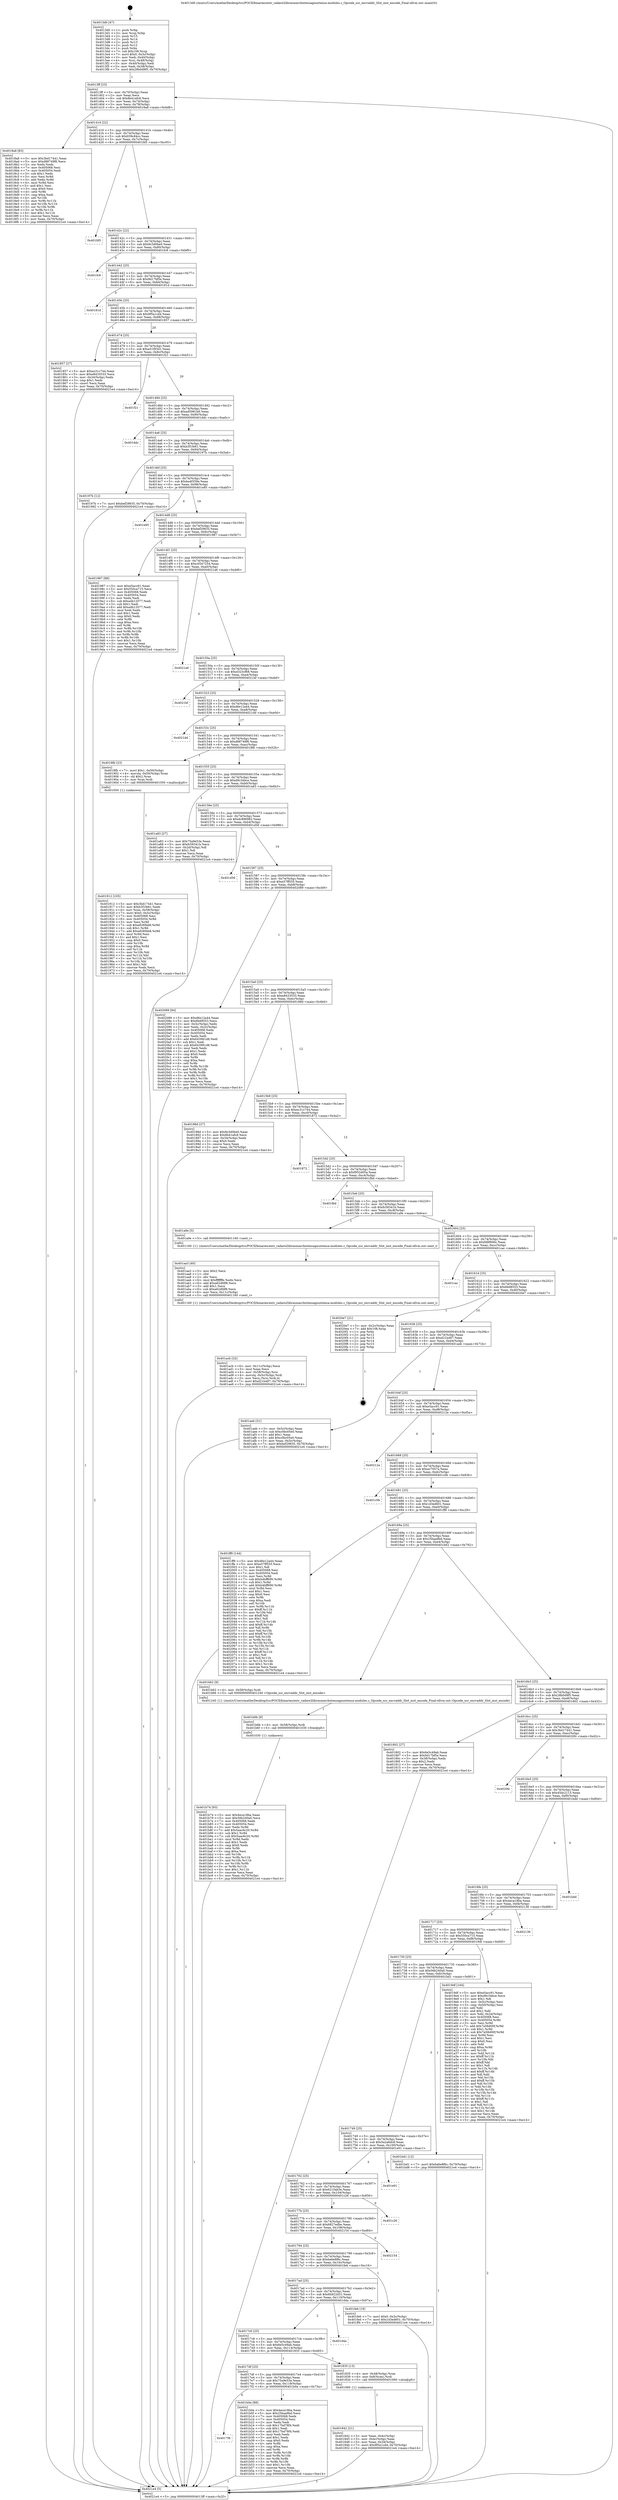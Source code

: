 digraph "0x4013d0" {
  label = "0x4013d0 (/mnt/c/Users/mathe/Desktop/tcc/POCII/binaries/extr_radare2librasmarchxtensagnuxtensa-modules.c_Opcode_xsr_excvaddr_Slot_inst_encode_Final-ollvm.out::main(0))"
  labelloc = "t"
  node[shape=record]

  Entry [label="",width=0.3,height=0.3,shape=circle,fillcolor=black,style=filled]
  "0x4013ff" [label="{
     0x4013ff [23]\l
     | [instrs]\l
     &nbsp;&nbsp;0x4013ff \<+3\>: mov -0x70(%rbp),%eax\l
     &nbsp;&nbsp;0x401402 \<+2\>: mov %eax,%ecx\l
     &nbsp;&nbsp;0x401404 \<+6\>: sub $0x8b41efc8,%ecx\l
     &nbsp;&nbsp;0x40140a \<+3\>: mov %eax,-0x74(%rbp)\l
     &nbsp;&nbsp;0x40140d \<+3\>: mov %ecx,-0x78(%rbp)\l
     &nbsp;&nbsp;0x401410 \<+6\>: je 00000000004018a8 \<main+0x4d8\>\l
  }"]
  "0x4018a8" [label="{
     0x4018a8 [83]\l
     | [instrs]\l
     &nbsp;&nbsp;0x4018a8 \<+5\>: mov $0x3bd17441,%eax\l
     &nbsp;&nbsp;0x4018ad \<+5\>: mov $0xd88749f6,%ecx\l
     &nbsp;&nbsp;0x4018b2 \<+2\>: xor %edx,%edx\l
     &nbsp;&nbsp;0x4018b4 \<+7\>: mov 0x405068,%esi\l
     &nbsp;&nbsp;0x4018bb \<+7\>: mov 0x405054,%edi\l
     &nbsp;&nbsp;0x4018c2 \<+3\>: sub $0x1,%edx\l
     &nbsp;&nbsp;0x4018c5 \<+3\>: mov %esi,%r8d\l
     &nbsp;&nbsp;0x4018c8 \<+3\>: add %edx,%r8d\l
     &nbsp;&nbsp;0x4018cb \<+4\>: imul %r8d,%esi\l
     &nbsp;&nbsp;0x4018cf \<+3\>: and $0x1,%esi\l
     &nbsp;&nbsp;0x4018d2 \<+3\>: cmp $0x0,%esi\l
     &nbsp;&nbsp;0x4018d5 \<+4\>: sete %r9b\l
     &nbsp;&nbsp;0x4018d9 \<+3\>: cmp $0xa,%edi\l
     &nbsp;&nbsp;0x4018dc \<+4\>: setl %r10b\l
     &nbsp;&nbsp;0x4018e0 \<+3\>: mov %r9b,%r11b\l
     &nbsp;&nbsp;0x4018e3 \<+3\>: and %r10b,%r11b\l
     &nbsp;&nbsp;0x4018e6 \<+3\>: xor %r10b,%r9b\l
     &nbsp;&nbsp;0x4018e9 \<+3\>: or %r9b,%r11b\l
     &nbsp;&nbsp;0x4018ec \<+4\>: test $0x1,%r11b\l
     &nbsp;&nbsp;0x4018f0 \<+3\>: cmovne %ecx,%eax\l
     &nbsp;&nbsp;0x4018f3 \<+3\>: mov %eax,-0x70(%rbp)\l
     &nbsp;&nbsp;0x4018f6 \<+5\>: jmp 00000000004021e4 \<main+0xe14\>\l
  }"]
  "0x401416" [label="{
     0x401416 [22]\l
     | [instrs]\l
     &nbsp;&nbsp;0x401416 \<+5\>: jmp 000000000040141b \<main+0x4b\>\l
     &nbsp;&nbsp;0x40141b \<+3\>: mov -0x74(%rbp),%eax\l
     &nbsp;&nbsp;0x40141e \<+5\>: sub $0x939c84cc,%eax\l
     &nbsp;&nbsp;0x401423 \<+3\>: mov %eax,-0x7c(%rbp)\l
     &nbsp;&nbsp;0x401426 \<+6\>: je 0000000000401fd5 \<main+0xc05\>\l
  }"]
  Exit [label="",width=0.3,height=0.3,shape=circle,fillcolor=black,style=filled,peripheries=2]
  "0x401fd5" [label="{
     0x401fd5\l
  }", style=dashed]
  "0x40142c" [label="{
     0x40142c [22]\l
     | [instrs]\l
     &nbsp;&nbsp;0x40142c \<+5\>: jmp 0000000000401431 \<main+0x61\>\l
     &nbsp;&nbsp;0x401431 \<+3\>: mov -0x74(%rbp),%eax\l
     &nbsp;&nbsp;0x401434 \<+5\>: sub $0x9c3d0be0,%eax\l
     &nbsp;&nbsp;0x401439 \<+3\>: mov %eax,-0x80(%rbp)\l
     &nbsp;&nbsp;0x40143c \<+6\>: je 0000000000401fc9 \<main+0xbf9\>\l
  }"]
  "0x401b74" [label="{
     0x401b74 [93]\l
     | [instrs]\l
     &nbsp;&nbsp;0x401b74 \<+5\>: mov $0x4eca18ba,%eax\l
     &nbsp;&nbsp;0x401b79 \<+5\>: mov $0x56b240a0,%ecx\l
     &nbsp;&nbsp;0x401b7e \<+7\>: mov 0x405068,%edx\l
     &nbsp;&nbsp;0x401b85 \<+7\>: mov 0x405054,%esi\l
     &nbsp;&nbsp;0x401b8c \<+3\>: mov %edx,%r8d\l
     &nbsp;&nbsp;0x401b8f \<+7\>: add $0x5aac6c20,%r8d\l
     &nbsp;&nbsp;0x401b96 \<+4\>: sub $0x1,%r8d\l
     &nbsp;&nbsp;0x401b9a \<+7\>: sub $0x5aac6c20,%r8d\l
     &nbsp;&nbsp;0x401ba1 \<+4\>: imul %r8d,%edx\l
     &nbsp;&nbsp;0x401ba5 \<+3\>: and $0x1,%edx\l
     &nbsp;&nbsp;0x401ba8 \<+3\>: cmp $0x0,%edx\l
     &nbsp;&nbsp;0x401bab \<+4\>: sete %r9b\l
     &nbsp;&nbsp;0x401baf \<+3\>: cmp $0xa,%esi\l
     &nbsp;&nbsp;0x401bb2 \<+4\>: setl %r10b\l
     &nbsp;&nbsp;0x401bb6 \<+3\>: mov %r9b,%r11b\l
     &nbsp;&nbsp;0x401bb9 \<+3\>: and %r10b,%r11b\l
     &nbsp;&nbsp;0x401bbc \<+3\>: xor %r10b,%r9b\l
     &nbsp;&nbsp;0x401bbf \<+3\>: or %r9b,%r11b\l
     &nbsp;&nbsp;0x401bc2 \<+4\>: test $0x1,%r11b\l
     &nbsp;&nbsp;0x401bc6 \<+3\>: cmovne %ecx,%eax\l
     &nbsp;&nbsp;0x401bc9 \<+3\>: mov %eax,-0x70(%rbp)\l
     &nbsp;&nbsp;0x401bcc \<+5\>: jmp 00000000004021e4 \<main+0xe14\>\l
  }"]
  "0x401fc9" [label="{
     0x401fc9\l
  }", style=dashed]
  "0x401442" [label="{
     0x401442 [25]\l
     | [instrs]\l
     &nbsp;&nbsp;0x401442 \<+5\>: jmp 0000000000401447 \<main+0x77\>\l
     &nbsp;&nbsp;0x401447 \<+3\>: mov -0x74(%rbp),%eax\l
     &nbsp;&nbsp;0x40144a \<+5\>: sub $0x9d17bf5e,%eax\l
     &nbsp;&nbsp;0x40144f \<+6\>: mov %eax,-0x84(%rbp)\l
     &nbsp;&nbsp;0x401455 \<+6\>: je 000000000040181d \<main+0x44d\>\l
  }"]
  "0x401b6b" [label="{
     0x401b6b [9]\l
     | [instrs]\l
     &nbsp;&nbsp;0x401b6b \<+4\>: mov -0x58(%rbp),%rdi\l
     &nbsp;&nbsp;0x401b6f \<+5\>: call 0000000000401030 \<free@plt\>\l
     | [calls]\l
     &nbsp;&nbsp;0x401030 \{1\} (unknown)\l
  }"]
  "0x40181d" [label="{
     0x40181d\l
  }", style=dashed]
  "0x40145b" [label="{
     0x40145b [25]\l
     | [instrs]\l
     &nbsp;&nbsp;0x40145b \<+5\>: jmp 0000000000401460 \<main+0x90\>\l
     &nbsp;&nbsp;0x401460 \<+3\>: mov -0x74(%rbp),%eax\l
     &nbsp;&nbsp;0x401463 \<+5\>: sub $0x9f5a1cd4,%eax\l
     &nbsp;&nbsp;0x401468 \<+6\>: mov %eax,-0x88(%rbp)\l
     &nbsp;&nbsp;0x40146e \<+6\>: je 0000000000401857 \<main+0x487\>\l
  }"]
  "0x4017f8" [label="{
     0x4017f8\l
  }", style=dashed]
  "0x401857" [label="{
     0x401857 [27]\l
     | [instrs]\l
     &nbsp;&nbsp;0x401857 \<+5\>: mov $0xec31c744,%eax\l
     &nbsp;&nbsp;0x40185c \<+5\>: mov $0xe8433533,%ecx\l
     &nbsp;&nbsp;0x401861 \<+3\>: mov -0x34(%rbp),%edx\l
     &nbsp;&nbsp;0x401864 \<+3\>: cmp $0x1,%edx\l
     &nbsp;&nbsp;0x401867 \<+3\>: cmovl %ecx,%eax\l
     &nbsp;&nbsp;0x40186a \<+3\>: mov %eax,-0x70(%rbp)\l
     &nbsp;&nbsp;0x40186d \<+5\>: jmp 00000000004021e4 \<main+0xe14\>\l
  }"]
  "0x401474" [label="{
     0x401474 [25]\l
     | [instrs]\l
     &nbsp;&nbsp;0x401474 \<+5\>: jmp 0000000000401479 \<main+0xa9\>\l
     &nbsp;&nbsp;0x401479 \<+3\>: mov -0x74(%rbp),%eax\l
     &nbsp;&nbsp;0x40147c \<+5\>: sub $0xa51f93d1,%eax\l
     &nbsp;&nbsp;0x401481 \<+6\>: mov %eax,-0x8c(%rbp)\l
     &nbsp;&nbsp;0x401487 \<+6\>: je 0000000000401f21 \<main+0xb51\>\l
  }"]
  "0x401b0a" [label="{
     0x401b0a [88]\l
     | [instrs]\l
     &nbsp;&nbsp;0x401b0a \<+5\>: mov $0x4eca18ba,%eax\l
     &nbsp;&nbsp;0x401b0f \<+5\>: mov $0x25baa9bd,%ecx\l
     &nbsp;&nbsp;0x401b14 \<+7\>: mov 0x405068,%edx\l
     &nbsp;&nbsp;0x401b1b \<+7\>: mov 0x405054,%esi\l
     &nbsp;&nbsp;0x401b22 \<+2\>: mov %edx,%edi\l
     &nbsp;&nbsp;0x401b24 \<+6\>: sub $0x17bd78f4,%edi\l
     &nbsp;&nbsp;0x401b2a \<+3\>: sub $0x1,%edi\l
     &nbsp;&nbsp;0x401b2d \<+6\>: add $0x17bd78f4,%edi\l
     &nbsp;&nbsp;0x401b33 \<+3\>: imul %edi,%edx\l
     &nbsp;&nbsp;0x401b36 \<+3\>: and $0x1,%edx\l
     &nbsp;&nbsp;0x401b39 \<+3\>: cmp $0x0,%edx\l
     &nbsp;&nbsp;0x401b3c \<+4\>: sete %r8b\l
     &nbsp;&nbsp;0x401b40 \<+3\>: cmp $0xa,%esi\l
     &nbsp;&nbsp;0x401b43 \<+4\>: setl %r9b\l
     &nbsp;&nbsp;0x401b47 \<+3\>: mov %r8b,%r10b\l
     &nbsp;&nbsp;0x401b4a \<+3\>: and %r9b,%r10b\l
     &nbsp;&nbsp;0x401b4d \<+3\>: xor %r9b,%r8b\l
     &nbsp;&nbsp;0x401b50 \<+3\>: or %r8b,%r10b\l
     &nbsp;&nbsp;0x401b53 \<+4\>: test $0x1,%r10b\l
     &nbsp;&nbsp;0x401b57 \<+3\>: cmovne %ecx,%eax\l
     &nbsp;&nbsp;0x401b5a \<+3\>: mov %eax,-0x70(%rbp)\l
     &nbsp;&nbsp;0x401b5d \<+5\>: jmp 00000000004021e4 \<main+0xe14\>\l
  }"]
  "0x401f21" [label="{
     0x401f21\l
  }", style=dashed]
  "0x40148d" [label="{
     0x40148d [25]\l
     | [instrs]\l
     &nbsp;&nbsp;0x40148d \<+5\>: jmp 0000000000401492 \<main+0xc2\>\l
     &nbsp;&nbsp;0x401492 \<+3\>: mov -0x74(%rbp),%eax\l
     &nbsp;&nbsp;0x401495 \<+5\>: sub $0xad5981b6,%eax\l
     &nbsp;&nbsp;0x40149a \<+6\>: mov %eax,-0x90(%rbp)\l
     &nbsp;&nbsp;0x4014a0 \<+6\>: je 0000000000401ddc \<main+0xa0c\>\l
  }"]
  "0x401acb" [label="{
     0x401acb [32]\l
     | [instrs]\l
     &nbsp;&nbsp;0x401acb \<+6\>: mov -0x11c(%rbp),%ecx\l
     &nbsp;&nbsp;0x401ad1 \<+3\>: imul %eax,%ecx\l
     &nbsp;&nbsp;0x401ad4 \<+4\>: mov -0x58(%rbp),%rsi\l
     &nbsp;&nbsp;0x401ad8 \<+4\>: movslq -0x5c(%rbp),%rdi\l
     &nbsp;&nbsp;0x401adc \<+3\>: mov %ecx,(%rsi,%rdi,4)\l
     &nbsp;&nbsp;0x401adf \<+7\>: movl $0xd21b487,-0x70(%rbp)\l
     &nbsp;&nbsp;0x401ae6 \<+5\>: jmp 00000000004021e4 \<main+0xe14\>\l
  }"]
  "0x401ddc" [label="{
     0x401ddc\l
  }", style=dashed]
  "0x4014a6" [label="{
     0x4014a6 [25]\l
     | [instrs]\l
     &nbsp;&nbsp;0x4014a6 \<+5\>: jmp 00000000004014ab \<main+0xdb\>\l
     &nbsp;&nbsp;0x4014ab \<+3\>: mov -0x74(%rbp),%eax\l
     &nbsp;&nbsp;0x4014ae \<+5\>: sub $0xb3f1fe61,%eax\l
     &nbsp;&nbsp;0x4014b3 \<+6\>: mov %eax,-0x94(%rbp)\l
     &nbsp;&nbsp;0x4014b9 \<+6\>: je 000000000040197b \<main+0x5ab\>\l
  }"]
  "0x401aa3" [label="{
     0x401aa3 [40]\l
     | [instrs]\l
     &nbsp;&nbsp;0x401aa3 \<+5\>: mov $0x2,%ecx\l
     &nbsp;&nbsp;0x401aa8 \<+1\>: cltd\l
     &nbsp;&nbsp;0x401aa9 \<+2\>: idiv %ecx\l
     &nbsp;&nbsp;0x401aab \<+6\>: imul $0xfffffffe,%edx,%ecx\l
     &nbsp;&nbsp;0x401ab1 \<+6\>: add $0xa62dfdf8,%ecx\l
     &nbsp;&nbsp;0x401ab7 \<+3\>: add $0x1,%ecx\l
     &nbsp;&nbsp;0x401aba \<+6\>: sub $0xa62dfdf8,%ecx\l
     &nbsp;&nbsp;0x401ac0 \<+6\>: mov %ecx,-0x11c(%rbp)\l
     &nbsp;&nbsp;0x401ac6 \<+5\>: call 0000000000401160 \<next_i\>\l
     | [calls]\l
     &nbsp;&nbsp;0x401160 \{1\} (/mnt/c/Users/mathe/Desktop/tcc/POCII/binaries/extr_radare2librasmarchxtensagnuxtensa-modules.c_Opcode_xsr_excvaddr_Slot_inst_encode_Final-ollvm.out::next_i)\l
  }"]
  "0x40197b" [label="{
     0x40197b [12]\l
     | [instrs]\l
     &nbsp;&nbsp;0x40197b \<+7\>: movl $0xbef29835,-0x70(%rbp)\l
     &nbsp;&nbsp;0x401982 \<+5\>: jmp 00000000004021e4 \<main+0xe14\>\l
  }"]
  "0x4014bf" [label="{
     0x4014bf [25]\l
     | [instrs]\l
     &nbsp;&nbsp;0x4014bf \<+5\>: jmp 00000000004014c4 \<main+0xf4\>\l
     &nbsp;&nbsp;0x4014c4 \<+3\>: mov -0x74(%rbp),%eax\l
     &nbsp;&nbsp;0x4014c7 \<+5\>: sub $0xba4f359e,%eax\l
     &nbsp;&nbsp;0x4014cc \<+6\>: mov %eax,-0x98(%rbp)\l
     &nbsp;&nbsp;0x4014d2 \<+6\>: je 0000000000401e85 \<main+0xab5\>\l
  }"]
  "0x401912" [label="{
     0x401912 [105]\l
     | [instrs]\l
     &nbsp;&nbsp;0x401912 \<+5\>: mov $0x3bd17441,%ecx\l
     &nbsp;&nbsp;0x401917 \<+5\>: mov $0xb3f1fe61,%edx\l
     &nbsp;&nbsp;0x40191c \<+4\>: mov %rax,-0x58(%rbp)\l
     &nbsp;&nbsp;0x401920 \<+7\>: movl $0x0,-0x5c(%rbp)\l
     &nbsp;&nbsp;0x401927 \<+7\>: mov 0x405068,%esi\l
     &nbsp;&nbsp;0x40192e \<+8\>: mov 0x405054,%r8d\l
     &nbsp;&nbsp;0x401936 \<+3\>: mov %esi,%r9d\l
     &nbsp;&nbsp;0x401939 \<+7\>: sub $0xefc90bb8,%r9d\l
     &nbsp;&nbsp;0x401940 \<+4\>: sub $0x1,%r9d\l
     &nbsp;&nbsp;0x401944 \<+7\>: add $0xefc90bb8,%r9d\l
     &nbsp;&nbsp;0x40194b \<+4\>: imul %r9d,%esi\l
     &nbsp;&nbsp;0x40194f \<+3\>: and $0x1,%esi\l
     &nbsp;&nbsp;0x401952 \<+3\>: cmp $0x0,%esi\l
     &nbsp;&nbsp;0x401955 \<+4\>: sete %r10b\l
     &nbsp;&nbsp;0x401959 \<+4\>: cmp $0xa,%r8d\l
     &nbsp;&nbsp;0x40195d \<+4\>: setl %r11b\l
     &nbsp;&nbsp;0x401961 \<+3\>: mov %r10b,%bl\l
     &nbsp;&nbsp;0x401964 \<+3\>: and %r11b,%bl\l
     &nbsp;&nbsp;0x401967 \<+3\>: xor %r11b,%r10b\l
     &nbsp;&nbsp;0x40196a \<+3\>: or %r10b,%bl\l
     &nbsp;&nbsp;0x40196d \<+3\>: test $0x1,%bl\l
     &nbsp;&nbsp;0x401970 \<+3\>: cmovne %edx,%ecx\l
     &nbsp;&nbsp;0x401973 \<+3\>: mov %ecx,-0x70(%rbp)\l
     &nbsp;&nbsp;0x401976 \<+5\>: jmp 00000000004021e4 \<main+0xe14\>\l
  }"]
  "0x401e85" [label="{
     0x401e85\l
  }", style=dashed]
  "0x4014d8" [label="{
     0x4014d8 [25]\l
     | [instrs]\l
     &nbsp;&nbsp;0x4014d8 \<+5\>: jmp 00000000004014dd \<main+0x10d\>\l
     &nbsp;&nbsp;0x4014dd \<+3\>: mov -0x74(%rbp),%eax\l
     &nbsp;&nbsp;0x4014e0 \<+5\>: sub $0xbef29835,%eax\l
     &nbsp;&nbsp;0x4014e5 \<+6\>: mov %eax,-0x9c(%rbp)\l
     &nbsp;&nbsp;0x4014eb \<+6\>: je 0000000000401987 \<main+0x5b7\>\l
  }"]
  "0x401842" [label="{
     0x401842 [21]\l
     | [instrs]\l
     &nbsp;&nbsp;0x401842 \<+3\>: mov %eax,-0x4c(%rbp)\l
     &nbsp;&nbsp;0x401845 \<+3\>: mov -0x4c(%rbp),%eax\l
     &nbsp;&nbsp;0x401848 \<+3\>: mov %eax,-0x34(%rbp)\l
     &nbsp;&nbsp;0x40184b \<+7\>: movl $0x9f5a1cd4,-0x70(%rbp)\l
     &nbsp;&nbsp;0x401852 \<+5\>: jmp 00000000004021e4 \<main+0xe14\>\l
  }"]
  "0x401987" [label="{
     0x401987 [88]\l
     | [instrs]\l
     &nbsp;&nbsp;0x401987 \<+5\>: mov $0xe5acc91,%eax\l
     &nbsp;&nbsp;0x40198c \<+5\>: mov $0x550ca715,%ecx\l
     &nbsp;&nbsp;0x401991 \<+7\>: mov 0x405068,%edx\l
     &nbsp;&nbsp;0x401998 \<+7\>: mov 0x405054,%esi\l
     &nbsp;&nbsp;0x40199f \<+2\>: mov %edx,%edi\l
     &nbsp;&nbsp;0x4019a1 \<+6\>: sub $0xa4b12077,%edi\l
     &nbsp;&nbsp;0x4019a7 \<+3\>: sub $0x1,%edi\l
     &nbsp;&nbsp;0x4019aa \<+6\>: add $0xa4b12077,%edi\l
     &nbsp;&nbsp;0x4019b0 \<+3\>: imul %edi,%edx\l
     &nbsp;&nbsp;0x4019b3 \<+3\>: and $0x1,%edx\l
     &nbsp;&nbsp;0x4019b6 \<+3\>: cmp $0x0,%edx\l
     &nbsp;&nbsp;0x4019b9 \<+4\>: sete %r8b\l
     &nbsp;&nbsp;0x4019bd \<+3\>: cmp $0xa,%esi\l
     &nbsp;&nbsp;0x4019c0 \<+4\>: setl %r9b\l
     &nbsp;&nbsp;0x4019c4 \<+3\>: mov %r8b,%r10b\l
     &nbsp;&nbsp;0x4019c7 \<+3\>: and %r9b,%r10b\l
     &nbsp;&nbsp;0x4019ca \<+3\>: xor %r9b,%r8b\l
     &nbsp;&nbsp;0x4019cd \<+3\>: or %r8b,%r10b\l
     &nbsp;&nbsp;0x4019d0 \<+4\>: test $0x1,%r10b\l
     &nbsp;&nbsp;0x4019d4 \<+3\>: cmovne %ecx,%eax\l
     &nbsp;&nbsp;0x4019d7 \<+3\>: mov %eax,-0x70(%rbp)\l
     &nbsp;&nbsp;0x4019da \<+5\>: jmp 00000000004021e4 \<main+0xe14\>\l
  }"]
  "0x4014f1" [label="{
     0x4014f1 [25]\l
     | [instrs]\l
     &nbsp;&nbsp;0x4014f1 \<+5\>: jmp 00000000004014f6 \<main+0x126\>\l
     &nbsp;&nbsp;0x4014f6 \<+3\>: mov -0x74(%rbp),%eax\l
     &nbsp;&nbsp;0x4014f9 \<+5\>: sub $0xc0547254,%eax\l
     &nbsp;&nbsp;0x4014fe \<+6\>: mov %eax,-0xa0(%rbp)\l
     &nbsp;&nbsp;0x401504 \<+6\>: je 00000000004021a6 \<main+0xdd6\>\l
  }"]
  "0x4017df" [label="{
     0x4017df [25]\l
     | [instrs]\l
     &nbsp;&nbsp;0x4017df \<+5\>: jmp 00000000004017e4 \<main+0x414\>\l
     &nbsp;&nbsp;0x4017e4 \<+3\>: mov -0x74(%rbp),%eax\l
     &nbsp;&nbsp;0x4017e7 \<+5\>: sub $0x75a9e53e,%eax\l
     &nbsp;&nbsp;0x4017ec \<+6\>: mov %eax,-0x118(%rbp)\l
     &nbsp;&nbsp;0x4017f2 \<+6\>: je 0000000000401b0a \<main+0x73a\>\l
  }"]
  "0x4021a6" [label="{
     0x4021a6\l
  }", style=dashed]
  "0x40150a" [label="{
     0x40150a [25]\l
     | [instrs]\l
     &nbsp;&nbsp;0x40150a \<+5\>: jmp 000000000040150f \<main+0x13f\>\l
     &nbsp;&nbsp;0x40150f \<+3\>: mov -0x74(%rbp),%eax\l
     &nbsp;&nbsp;0x401512 \<+5\>: sub $0xd323cf68,%eax\l
     &nbsp;&nbsp;0x401517 \<+6\>: mov %eax,-0xa4(%rbp)\l
     &nbsp;&nbsp;0x40151d \<+6\>: je 00000000004021bf \<main+0xdef\>\l
  }"]
  "0x401835" [label="{
     0x401835 [13]\l
     | [instrs]\l
     &nbsp;&nbsp;0x401835 \<+4\>: mov -0x48(%rbp),%rax\l
     &nbsp;&nbsp;0x401839 \<+4\>: mov 0x8(%rax),%rdi\l
     &nbsp;&nbsp;0x40183d \<+5\>: call 0000000000401060 \<atoi@plt\>\l
     | [calls]\l
     &nbsp;&nbsp;0x401060 \{1\} (unknown)\l
  }"]
  "0x4021bf" [label="{
     0x4021bf\l
  }", style=dashed]
  "0x401523" [label="{
     0x401523 [25]\l
     | [instrs]\l
     &nbsp;&nbsp;0x401523 \<+5\>: jmp 0000000000401528 \<main+0x158\>\l
     &nbsp;&nbsp;0x401528 \<+3\>: mov -0x74(%rbp),%eax\l
     &nbsp;&nbsp;0x40152b \<+5\>: sub $0xd6e12a44,%eax\l
     &nbsp;&nbsp;0x401530 \<+6\>: mov %eax,-0xa8(%rbp)\l
     &nbsp;&nbsp;0x401536 \<+6\>: je 00000000004021dd \<main+0xe0d\>\l
  }"]
  "0x4017c6" [label="{
     0x4017c6 [25]\l
     | [instrs]\l
     &nbsp;&nbsp;0x4017c6 \<+5\>: jmp 00000000004017cb \<main+0x3fb\>\l
     &nbsp;&nbsp;0x4017cb \<+3\>: mov -0x74(%rbp),%eax\l
     &nbsp;&nbsp;0x4017ce \<+5\>: sub $0x6e5c49ab,%eax\l
     &nbsp;&nbsp;0x4017d3 \<+6\>: mov %eax,-0x114(%rbp)\l
     &nbsp;&nbsp;0x4017d9 \<+6\>: je 0000000000401835 \<main+0x465\>\l
  }"]
  "0x4021dd" [label="{
     0x4021dd\l
  }", style=dashed]
  "0x40153c" [label="{
     0x40153c [25]\l
     | [instrs]\l
     &nbsp;&nbsp;0x40153c \<+5\>: jmp 0000000000401541 \<main+0x171\>\l
     &nbsp;&nbsp;0x401541 \<+3\>: mov -0x74(%rbp),%eax\l
     &nbsp;&nbsp;0x401544 \<+5\>: sub $0xd88749f6,%eax\l
     &nbsp;&nbsp;0x401549 \<+6\>: mov %eax,-0xac(%rbp)\l
     &nbsp;&nbsp;0x40154f \<+6\>: je 00000000004018fb \<main+0x52b\>\l
  }"]
  "0x401d4a" [label="{
     0x401d4a\l
  }", style=dashed]
  "0x4018fb" [label="{
     0x4018fb [23]\l
     | [instrs]\l
     &nbsp;&nbsp;0x4018fb \<+7\>: movl $0x1,-0x50(%rbp)\l
     &nbsp;&nbsp;0x401902 \<+4\>: movslq -0x50(%rbp),%rax\l
     &nbsp;&nbsp;0x401906 \<+4\>: shl $0x2,%rax\l
     &nbsp;&nbsp;0x40190a \<+3\>: mov %rax,%rdi\l
     &nbsp;&nbsp;0x40190d \<+5\>: call 0000000000401050 \<malloc@plt\>\l
     | [calls]\l
     &nbsp;&nbsp;0x401050 \{1\} (unknown)\l
  }"]
  "0x401555" [label="{
     0x401555 [25]\l
     | [instrs]\l
     &nbsp;&nbsp;0x401555 \<+5\>: jmp 000000000040155a \<main+0x18a\>\l
     &nbsp;&nbsp;0x40155a \<+3\>: mov -0x74(%rbp),%eax\l
     &nbsp;&nbsp;0x40155d \<+5\>: sub $0xd9c34bce,%eax\l
     &nbsp;&nbsp;0x401562 \<+6\>: mov %eax,-0xb0(%rbp)\l
     &nbsp;&nbsp;0x401568 \<+6\>: je 0000000000401a83 \<main+0x6b3\>\l
  }"]
  "0x4017ad" [label="{
     0x4017ad [25]\l
     | [instrs]\l
     &nbsp;&nbsp;0x4017ad \<+5\>: jmp 00000000004017b2 \<main+0x3e2\>\l
     &nbsp;&nbsp;0x4017b2 \<+3\>: mov -0x74(%rbp),%eax\l
     &nbsp;&nbsp;0x4017b5 \<+5\>: sub $0x6b922d31,%eax\l
     &nbsp;&nbsp;0x4017ba \<+6\>: mov %eax,-0x110(%rbp)\l
     &nbsp;&nbsp;0x4017c0 \<+6\>: je 0000000000401d4a \<main+0x97a\>\l
  }"]
  "0x401a83" [label="{
     0x401a83 [27]\l
     | [instrs]\l
     &nbsp;&nbsp;0x401a83 \<+5\>: mov $0x75a9e53e,%eax\l
     &nbsp;&nbsp;0x401a88 \<+5\>: mov $0xfc58341b,%ecx\l
     &nbsp;&nbsp;0x401a8d \<+3\>: mov -0x2d(%rbp),%dl\l
     &nbsp;&nbsp;0x401a90 \<+3\>: test $0x1,%dl\l
     &nbsp;&nbsp;0x401a93 \<+3\>: cmovne %ecx,%eax\l
     &nbsp;&nbsp;0x401a96 \<+3\>: mov %eax,-0x70(%rbp)\l
     &nbsp;&nbsp;0x401a99 \<+5\>: jmp 00000000004021e4 \<main+0xe14\>\l
  }"]
  "0x40156e" [label="{
     0x40156e [25]\l
     | [instrs]\l
     &nbsp;&nbsp;0x40156e \<+5\>: jmp 0000000000401573 \<main+0x1a3\>\l
     &nbsp;&nbsp;0x401573 \<+3\>: mov -0x74(%rbp),%eax\l
     &nbsp;&nbsp;0x401576 \<+5\>: sub $0xdc896982,%eax\l
     &nbsp;&nbsp;0x40157b \<+6\>: mov %eax,-0xb4(%rbp)\l
     &nbsp;&nbsp;0x401581 \<+6\>: je 0000000000401d56 \<main+0x986\>\l
  }"]
  "0x401fe6" [label="{
     0x401fe6 [19]\l
     | [instrs]\l
     &nbsp;&nbsp;0x401fe6 \<+7\>: movl $0x0,-0x3c(%rbp)\l
     &nbsp;&nbsp;0x401fed \<+7\>: movl $0x1d3ed601,-0x70(%rbp)\l
     &nbsp;&nbsp;0x401ff4 \<+5\>: jmp 00000000004021e4 \<main+0xe14\>\l
  }"]
  "0x401d56" [label="{
     0x401d56\l
  }", style=dashed]
  "0x401587" [label="{
     0x401587 [25]\l
     | [instrs]\l
     &nbsp;&nbsp;0x401587 \<+5\>: jmp 000000000040158c \<main+0x1bc\>\l
     &nbsp;&nbsp;0x40158c \<+3\>: mov -0x74(%rbp),%eax\l
     &nbsp;&nbsp;0x40158f \<+5\>: sub $0xe57ff555,%eax\l
     &nbsp;&nbsp;0x401594 \<+6\>: mov %eax,-0xb8(%rbp)\l
     &nbsp;&nbsp;0x40159a \<+6\>: je 0000000000402089 \<main+0xcb9\>\l
  }"]
  "0x401794" [label="{
     0x401794 [25]\l
     | [instrs]\l
     &nbsp;&nbsp;0x401794 \<+5\>: jmp 0000000000401799 \<main+0x3c9\>\l
     &nbsp;&nbsp;0x401799 \<+3\>: mov -0x74(%rbp),%eax\l
     &nbsp;&nbsp;0x40179c \<+5\>: sub $0x6a6e8f6c,%eax\l
     &nbsp;&nbsp;0x4017a1 \<+6\>: mov %eax,-0x10c(%rbp)\l
     &nbsp;&nbsp;0x4017a7 \<+6\>: je 0000000000401fe6 \<main+0xc16\>\l
  }"]
  "0x402089" [label="{
     0x402089 [94]\l
     | [instrs]\l
     &nbsp;&nbsp;0x402089 \<+5\>: mov $0xd6e12a44,%eax\l
     &nbsp;&nbsp;0x40208e \<+5\>: mov $0x6bd8553,%ecx\l
     &nbsp;&nbsp;0x402093 \<+3\>: mov -0x3c(%rbp),%edx\l
     &nbsp;&nbsp;0x402096 \<+3\>: mov %edx,-0x2c(%rbp)\l
     &nbsp;&nbsp;0x402099 \<+7\>: mov 0x405068,%edx\l
     &nbsp;&nbsp;0x4020a0 \<+7\>: mov 0x405054,%esi\l
     &nbsp;&nbsp;0x4020a7 \<+2\>: mov %edx,%edi\l
     &nbsp;&nbsp;0x4020a9 \<+6\>: add $0x643981d8,%edi\l
     &nbsp;&nbsp;0x4020af \<+3\>: sub $0x1,%edi\l
     &nbsp;&nbsp;0x4020b2 \<+6\>: sub $0x643981d8,%edi\l
     &nbsp;&nbsp;0x4020b8 \<+3\>: imul %edi,%edx\l
     &nbsp;&nbsp;0x4020bb \<+3\>: and $0x1,%edx\l
     &nbsp;&nbsp;0x4020be \<+3\>: cmp $0x0,%edx\l
     &nbsp;&nbsp;0x4020c1 \<+4\>: sete %r8b\l
     &nbsp;&nbsp;0x4020c5 \<+3\>: cmp $0xa,%esi\l
     &nbsp;&nbsp;0x4020c8 \<+4\>: setl %r9b\l
     &nbsp;&nbsp;0x4020cc \<+3\>: mov %r8b,%r10b\l
     &nbsp;&nbsp;0x4020cf \<+3\>: and %r9b,%r10b\l
     &nbsp;&nbsp;0x4020d2 \<+3\>: xor %r9b,%r8b\l
     &nbsp;&nbsp;0x4020d5 \<+3\>: or %r8b,%r10b\l
     &nbsp;&nbsp;0x4020d8 \<+4\>: test $0x1,%r10b\l
     &nbsp;&nbsp;0x4020dc \<+3\>: cmovne %ecx,%eax\l
     &nbsp;&nbsp;0x4020df \<+3\>: mov %eax,-0x70(%rbp)\l
     &nbsp;&nbsp;0x4020e2 \<+5\>: jmp 00000000004021e4 \<main+0xe14\>\l
  }"]
  "0x4015a0" [label="{
     0x4015a0 [25]\l
     | [instrs]\l
     &nbsp;&nbsp;0x4015a0 \<+5\>: jmp 00000000004015a5 \<main+0x1d5\>\l
     &nbsp;&nbsp;0x4015a5 \<+3\>: mov -0x74(%rbp),%eax\l
     &nbsp;&nbsp;0x4015a8 \<+5\>: sub $0xe8433533,%eax\l
     &nbsp;&nbsp;0x4015ad \<+6\>: mov %eax,-0xbc(%rbp)\l
     &nbsp;&nbsp;0x4015b3 \<+6\>: je 000000000040188d \<main+0x4bd\>\l
  }"]
  "0x402154" [label="{
     0x402154\l
  }", style=dashed]
  "0x40188d" [label="{
     0x40188d [27]\l
     | [instrs]\l
     &nbsp;&nbsp;0x40188d \<+5\>: mov $0x9c3d0be0,%eax\l
     &nbsp;&nbsp;0x401892 \<+5\>: mov $0x8b41efc8,%ecx\l
     &nbsp;&nbsp;0x401897 \<+3\>: mov -0x34(%rbp),%edx\l
     &nbsp;&nbsp;0x40189a \<+3\>: cmp $0x0,%edx\l
     &nbsp;&nbsp;0x40189d \<+3\>: cmove %ecx,%eax\l
     &nbsp;&nbsp;0x4018a0 \<+3\>: mov %eax,-0x70(%rbp)\l
     &nbsp;&nbsp;0x4018a3 \<+5\>: jmp 00000000004021e4 \<main+0xe14\>\l
  }"]
  "0x4015b9" [label="{
     0x4015b9 [25]\l
     | [instrs]\l
     &nbsp;&nbsp;0x4015b9 \<+5\>: jmp 00000000004015be \<main+0x1ee\>\l
     &nbsp;&nbsp;0x4015be \<+3\>: mov -0x74(%rbp),%eax\l
     &nbsp;&nbsp;0x4015c1 \<+5\>: sub $0xec31c744,%eax\l
     &nbsp;&nbsp;0x4015c6 \<+6\>: mov %eax,-0xc0(%rbp)\l
     &nbsp;&nbsp;0x4015cc \<+6\>: je 0000000000401872 \<main+0x4a2\>\l
  }"]
  "0x40177b" [label="{
     0x40177b [25]\l
     | [instrs]\l
     &nbsp;&nbsp;0x40177b \<+5\>: jmp 0000000000401780 \<main+0x3b0\>\l
     &nbsp;&nbsp;0x401780 \<+3\>: mov -0x74(%rbp),%eax\l
     &nbsp;&nbsp;0x401783 \<+5\>: sub $0x6827edbe,%eax\l
     &nbsp;&nbsp;0x401788 \<+6\>: mov %eax,-0x108(%rbp)\l
     &nbsp;&nbsp;0x40178e \<+6\>: je 0000000000402154 \<main+0xd84\>\l
  }"]
  "0x401872" [label="{
     0x401872\l
  }", style=dashed]
  "0x4015d2" [label="{
     0x4015d2 [25]\l
     | [instrs]\l
     &nbsp;&nbsp;0x4015d2 \<+5\>: jmp 00000000004015d7 \<main+0x207\>\l
     &nbsp;&nbsp;0x4015d7 \<+3\>: mov -0x74(%rbp),%eax\l
     &nbsp;&nbsp;0x4015da \<+5\>: sub $0xf952d05a,%eax\l
     &nbsp;&nbsp;0x4015df \<+6\>: mov %eax,-0xc4(%rbp)\l
     &nbsp;&nbsp;0x4015e5 \<+6\>: je 0000000000401fbd \<main+0xbed\>\l
  }"]
  "0x401c26" [label="{
     0x401c26\l
  }", style=dashed]
  "0x401fbd" [label="{
     0x401fbd\l
  }", style=dashed]
  "0x4015eb" [label="{
     0x4015eb [25]\l
     | [instrs]\l
     &nbsp;&nbsp;0x4015eb \<+5\>: jmp 00000000004015f0 \<main+0x220\>\l
     &nbsp;&nbsp;0x4015f0 \<+3\>: mov -0x74(%rbp),%eax\l
     &nbsp;&nbsp;0x4015f3 \<+5\>: sub $0xfc58341b,%eax\l
     &nbsp;&nbsp;0x4015f8 \<+6\>: mov %eax,-0xc8(%rbp)\l
     &nbsp;&nbsp;0x4015fe \<+6\>: je 0000000000401a9e \<main+0x6ce\>\l
  }"]
  "0x401762" [label="{
     0x401762 [25]\l
     | [instrs]\l
     &nbsp;&nbsp;0x401762 \<+5\>: jmp 0000000000401767 \<main+0x397\>\l
     &nbsp;&nbsp;0x401767 \<+3\>: mov -0x74(%rbp),%eax\l
     &nbsp;&nbsp;0x40176a \<+5\>: sub $0x6215ab3e,%eax\l
     &nbsp;&nbsp;0x40176f \<+6\>: mov %eax,-0x104(%rbp)\l
     &nbsp;&nbsp;0x401775 \<+6\>: je 0000000000401c26 \<main+0x856\>\l
  }"]
  "0x401a9e" [label="{
     0x401a9e [5]\l
     | [instrs]\l
     &nbsp;&nbsp;0x401a9e \<+5\>: call 0000000000401160 \<next_i\>\l
     | [calls]\l
     &nbsp;&nbsp;0x401160 \{1\} (/mnt/c/Users/mathe/Desktop/tcc/POCII/binaries/extr_radare2librasmarchxtensagnuxtensa-modules.c_Opcode_xsr_excvaddr_Slot_inst_encode_Final-ollvm.out::next_i)\l
  }"]
  "0x401604" [label="{
     0x401604 [25]\l
     | [instrs]\l
     &nbsp;&nbsp;0x401604 \<+5\>: jmp 0000000000401609 \<main+0x239\>\l
     &nbsp;&nbsp;0x401609 \<+3\>: mov -0x74(%rbp),%eax\l
     &nbsp;&nbsp;0x40160c \<+5\>: sub $0xfd8f906c,%eax\l
     &nbsp;&nbsp;0x401611 \<+6\>: mov %eax,-0xcc(%rbp)\l
     &nbsp;&nbsp;0x401617 \<+6\>: je 0000000000401cac \<main+0x8dc\>\l
  }"]
  "0x401e91" [label="{
     0x401e91\l
  }", style=dashed]
  "0x401cac" [label="{
     0x401cac\l
  }", style=dashed]
  "0x40161d" [label="{
     0x40161d [25]\l
     | [instrs]\l
     &nbsp;&nbsp;0x40161d \<+5\>: jmp 0000000000401622 \<main+0x252\>\l
     &nbsp;&nbsp;0x401622 \<+3\>: mov -0x74(%rbp),%eax\l
     &nbsp;&nbsp;0x401625 \<+5\>: sub $0x6bd8553,%eax\l
     &nbsp;&nbsp;0x40162a \<+6\>: mov %eax,-0xd0(%rbp)\l
     &nbsp;&nbsp;0x401630 \<+6\>: je 00000000004020e7 \<main+0xd17\>\l
  }"]
  "0x401749" [label="{
     0x401749 [25]\l
     | [instrs]\l
     &nbsp;&nbsp;0x401749 \<+5\>: jmp 000000000040174e \<main+0x37e\>\l
     &nbsp;&nbsp;0x40174e \<+3\>: mov -0x74(%rbp),%eax\l
     &nbsp;&nbsp;0x401751 \<+5\>: sub $0x5a2a6dc8,%eax\l
     &nbsp;&nbsp;0x401756 \<+6\>: mov %eax,-0x100(%rbp)\l
     &nbsp;&nbsp;0x40175c \<+6\>: je 0000000000401e91 \<main+0xac1\>\l
  }"]
  "0x4020e7" [label="{
     0x4020e7 [21]\l
     | [instrs]\l
     &nbsp;&nbsp;0x4020e7 \<+3\>: mov -0x2c(%rbp),%eax\l
     &nbsp;&nbsp;0x4020ea \<+7\>: add $0x108,%rsp\l
     &nbsp;&nbsp;0x4020f1 \<+1\>: pop %rbx\l
     &nbsp;&nbsp;0x4020f2 \<+2\>: pop %r12\l
     &nbsp;&nbsp;0x4020f4 \<+2\>: pop %r13\l
     &nbsp;&nbsp;0x4020f6 \<+2\>: pop %r14\l
     &nbsp;&nbsp;0x4020f8 \<+2\>: pop %r15\l
     &nbsp;&nbsp;0x4020fa \<+1\>: pop %rbp\l
     &nbsp;&nbsp;0x4020fb \<+1\>: ret\l
  }"]
  "0x401636" [label="{
     0x401636 [25]\l
     | [instrs]\l
     &nbsp;&nbsp;0x401636 \<+5\>: jmp 000000000040163b \<main+0x26b\>\l
     &nbsp;&nbsp;0x40163b \<+3\>: mov -0x74(%rbp),%eax\l
     &nbsp;&nbsp;0x40163e \<+5\>: sub $0xd21b487,%eax\l
     &nbsp;&nbsp;0x401643 \<+6\>: mov %eax,-0xd4(%rbp)\l
     &nbsp;&nbsp;0x401649 \<+6\>: je 0000000000401aeb \<main+0x71b\>\l
  }"]
  "0x401bd1" [label="{
     0x401bd1 [12]\l
     | [instrs]\l
     &nbsp;&nbsp;0x401bd1 \<+7\>: movl $0x6a6e8f6c,-0x70(%rbp)\l
     &nbsp;&nbsp;0x401bd8 \<+5\>: jmp 00000000004021e4 \<main+0xe14\>\l
  }"]
  "0x401aeb" [label="{
     0x401aeb [31]\l
     | [instrs]\l
     &nbsp;&nbsp;0x401aeb \<+3\>: mov -0x5c(%rbp),%eax\l
     &nbsp;&nbsp;0x401aee \<+5\>: sub $0xc0bc05e0,%eax\l
     &nbsp;&nbsp;0x401af3 \<+3\>: add $0x1,%eax\l
     &nbsp;&nbsp;0x401af6 \<+5\>: add $0xc0bc05e0,%eax\l
     &nbsp;&nbsp;0x401afb \<+3\>: mov %eax,-0x5c(%rbp)\l
     &nbsp;&nbsp;0x401afe \<+7\>: movl $0xbef29835,-0x70(%rbp)\l
     &nbsp;&nbsp;0x401b05 \<+5\>: jmp 00000000004021e4 \<main+0xe14\>\l
  }"]
  "0x40164f" [label="{
     0x40164f [25]\l
     | [instrs]\l
     &nbsp;&nbsp;0x40164f \<+5\>: jmp 0000000000401654 \<main+0x284\>\l
     &nbsp;&nbsp;0x401654 \<+3\>: mov -0x74(%rbp),%eax\l
     &nbsp;&nbsp;0x401657 \<+5\>: sub $0xe5acc91,%eax\l
     &nbsp;&nbsp;0x40165c \<+6\>: mov %eax,-0xd8(%rbp)\l
     &nbsp;&nbsp;0x401662 \<+6\>: je 000000000040212a \<main+0xd5a\>\l
  }"]
  "0x401730" [label="{
     0x401730 [25]\l
     | [instrs]\l
     &nbsp;&nbsp;0x401730 \<+5\>: jmp 0000000000401735 \<main+0x365\>\l
     &nbsp;&nbsp;0x401735 \<+3\>: mov -0x74(%rbp),%eax\l
     &nbsp;&nbsp;0x401738 \<+5\>: sub $0x56b240a0,%eax\l
     &nbsp;&nbsp;0x40173d \<+6\>: mov %eax,-0xfc(%rbp)\l
     &nbsp;&nbsp;0x401743 \<+6\>: je 0000000000401bd1 \<main+0x801\>\l
  }"]
  "0x40212a" [label="{
     0x40212a\l
  }", style=dashed]
  "0x401668" [label="{
     0x401668 [25]\l
     | [instrs]\l
     &nbsp;&nbsp;0x401668 \<+5\>: jmp 000000000040166d \<main+0x29d\>\l
     &nbsp;&nbsp;0x40166d \<+3\>: mov -0x74(%rbp),%eax\l
     &nbsp;&nbsp;0x401670 \<+5\>: sub $0xec7057a,%eax\l
     &nbsp;&nbsp;0x401675 \<+6\>: mov %eax,-0xdc(%rbp)\l
     &nbsp;&nbsp;0x40167b \<+6\>: je 0000000000401c0b \<main+0x83b\>\l
  }"]
  "0x4019df" [label="{
     0x4019df [164]\l
     | [instrs]\l
     &nbsp;&nbsp;0x4019df \<+5\>: mov $0xe5acc91,%eax\l
     &nbsp;&nbsp;0x4019e4 \<+5\>: mov $0xd9c34bce,%ecx\l
     &nbsp;&nbsp;0x4019e9 \<+2\>: mov $0x1,%dl\l
     &nbsp;&nbsp;0x4019eb \<+3\>: mov -0x5c(%rbp),%esi\l
     &nbsp;&nbsp;0x4019ee \<+3\>: cmp -0x50(%rbp),%esi\l
     &nbsp;&nbsp;0x4019f1 \<+4\>: setl %dil\l
     &nbsp;&nbsp;0x4019f5 \<+4\>: and $0x1,%dil\l
     &nbsp;&nbsp;0x4019f9 \<+4\>: mov %dil,-0x2d(%rbp)\l
     &nbsp;&nbsp;0x4019fd \<+7\>: mov 0x405068,%esi\l
     &nbsp;&nbsp;0x401a04 \<+8\>: mov 0x405054,%r8d\l
     &nbsp;&nbsp;0x401a0c \<+3\>: mov %esi,%r9d\l
     &nbsp;&nbsp;0x401a0f \<+7\>: add $0x7a58d00f,%r9d\l
     &nbsp;&nbsp;0x401a16 \<+4\>: sub $0x1,%r9d\l
     &nbsp;&nbsp;0x401a1a \<+7\>: sub $0x7a58d00f,%r9d\l
     &nbsp;&nbsp;0x401a21 \<+4\>: imul %r9d,%esi\l
     &nbsp;&nbsp;0x401a25 \<+3\>: and $0x1,%esi\l
     &nbsp;&nbsp;0x401a28 \<+3\>: cmp $0x0,%esi\l
     &nbsp;&nbsp;0x401a2b \<+4\>: sete %dil\l
     &nbsp;&nbsp;0x401a2f \<+4\>: cmp $0xa,%r8d\l
     &nbsp;&nbsp;0x401a33 \<+4\>: setl %r10b\l
     &nbsp;&nbsp;0x401a37 \<+3\>: mov %dil,%r11b\l
     &nbsp;&nbsp;0x401a3a \<+4\>: xor $0xff,%r11b\l
     &nbsp;&nbsp;0x401a3e \<+3\>: mov %r10b,%bl\l
     &nbsp;&nbsp;0x401a41 \<+3\>: xor $0xff,%bl\l
     &nbsp;&nbsp;0x401a44 \<+3\>: xor $0x1,%dl\l
     &nbsp;&nbsp;0x401a47 \<+3\>: mov %r11b,%r14b\l
     &nbsp;&nbsp;0x401a4a \<+4\>: and $0xff,%r14b\l
     &nbsp;&nbsp;0x401a4e \<+3\>: and %dl,%dil\l
     &nbsp;&nbsp;0x401a51 \<+3\>: mov %bl,%r15b\l
     &nbsp;&nbsp;0x401a54 \<+4\>: and $0xff,%r15b\l
     &nbsp;&nbsp;0x401a58 \<+3\>: and %dl,%r10b\l
     &nbsp;&nbsp;0x401a5b \<+3\>: or %dil,%r14b\l
     &nbsp;&nbsp;0x401a5e \<+3\>: or %r10b,%r15b\l
     &nbsp;&nbsp;0x401a61 \<+3\>: xor %r15b,%r14b\l
     &nbsp;&nbsp;0x401a64 \<+3\>: or %bl,%r11b\l
     &nbsp;&nbsp;0x401a67 \<+4\>: xor $0xff,%r11b\l
     &nbsp;&nbsp;0x401a6b \<+3\>: or $0x1,%dl\l
     &nbsp;&nbsp;0x401a6e \<+3\>: and %dl,%r11b\l
     &nbsp;&nbsp;0x401a71 \<+3\>: or %r11b,%r14b\l
     &nbsp;&nbsp;0x401a74 \<+4\>: test $0x1,%r14b\l
     &nbsp;&nbsp;0x401a78 \<+3\>: cmovne %ecx,%eax\l
     &nbsp;&nbsp;0x401a7b \<+3\>: mov %eax,-0x70(%rbp)\l
     &nbsp;&nbsp;0x401a7e \<+5\>: jmp 00000000004021e4 \<main+0xe14\>\l
  }"]
  "0x401c0b" [label="{
     0x401c0b\l
  }", style=dashed]
  "0x401681" [label="{
     0x401681 [25]\l
     | [instrs]\l
     &nbsp;&nbsp;0x401681 \<+5\>: jmp 0000000000401686 \<main+0x2b6\>\l
     &nbsp;&nbsp;0x401686 \<+3\>: mov -0x74(%rbp),%eax\l
     &nbsp;&nbsp;0x401689 \<+5\>: sub $0x1d3ed601,%eax\l
     &nbsp;&nbsp;0x40168e \<+6\>: mov %eax,-0xe0(%rbp)\l
     &nbsp;&nbsp;0x401694 \<+6\>: je 0000000000401ff9 \<main+0xc29\>\l
  }"]
  "0x401717" [label="{
     0x401717 [25]\l
     | [instrs]\l
     &nbsp;&nbsp;0x401717 \<+5\>: jmp 000000000040171c \<main+0x34c\>\l
     &nbsp;&nbsp;0x40171c \<+3\>: mov -0x74(%rbp),%eax\l
     &nbsp;&nbsp;0x40171f \<+5\>: sub $0x550ca715,%eax\l
     &nbsp;&nbsp;0x401724 \<+6\>: mov %eax,-0xf8(%rbp)\l
     &nbsp;&nbsp;0x40172a \<+6\>: je 00000000004019df \<main+0x60f\>\l
  }"]
  "0x401ff9" [label="{
     0x401ff9 [144]\l
     | [instrs]\l
     &nbsp;&nbsp;0x401ff9 \<+5\>: mov $0xd6e12a44,%eax\l
     &nbsp;&nbsp;0x401ffe \<+5\>: mov $0xe57ff555,%ecx\l
     &nbsp;&nbsp;0x402003 \<+2\>: mov $0x1,%dl\l
     &nbsp;&nbsp;0x402005 \<+7\>: mov 0x405068,%esi\l
     &nbsp;&nbsp;0x40200c \<+7\>: mov 0x405054,%edi\l
     &nbsp;&nbsp;0x402013 \<+3\>: mov %esi,%r8d\l
     &nbsp;&nbsp;0x402016 \<+7\>: sub $0xb4bff690,%r8d\l
     &nbsp;&nbsp;0x40201d \<+4\>: sub $0x1,%r8d\l
     &nbsp;&nbsp;0x402021 \<+7\>: add $0xb4bff690,%r8d\l
     &nbsp;&nbsp;0x402028 \<+4\>: imul %r8d,%esi\l
     &nbsp;&nbsp;0x40202c \<+3\>: and $0x1,%esi\l
     &nbsp;&nbsp;0x40202f \<+3\>: cmp $0x0,%esi\l
     &nbsp;&nbsp;0x402032 \<+4\>: sete %r9b\l
     &nbsp;&nbsp;0x402036 \<+3\>: cmp $0xa,%edi\l
     &nbsp;&nbsp;0x402039 \<+4\>: setl %r10b\l
     &nbsp;&nbsp;0x40203d \<+3\>: mov %r9b,%r11b\l
     &nbsp;&nbsp;0x402040 \<+4\>: xor $0xff,%r11b\l
     &nbsp;&nbsp;0x402044 \<+3\>: mov %r10b,%bl\l
     &nbsp;&nbsp;0x402047 \<+3\>: xor $0xff,%bl\l
     &nbsp;&nbsp;0x40204a \<+3\>: xor $0x1,%dl\l
     &nbsp;&nbsp;0x40204d \<+3\>: mov %r11b,%r14b\l
     &nbsp;&nbsp;0x402050 \<+4\>: and $0xff,%r14b\l
     &nbsp;&nbsp;0x402054 \<+3\>: and %dl,%r9b\l
     &nbsp;&nbsp;0x402057 \<+3\>: mov %bl,%r15b\l
     &nbsp;&nbsp;0x40205a \<+4\>: and $0xff,%r15b\l
     &nbsp;&nbsp;0x40205e \<+3\>: and %dl,%r10b\l
     &nbsp;&nbsp;0x402061 \<+3\>: or %r9b,%r14b\l
     &nbsp;&nbsp;0x402064 \<+3\>: or %r10b,%r15b\l
     &nbsp;&nbsp;0x402067 \<+3\>: xor %r15b,%r14b\l
     &nbsp;&nbsp;0x40206a \<+3\>: or %bl,%r11b\l
     &nbsp;&nbsp;0x40206d \<+4\>: xor $0xff,%r11b\l
     &nbsp;&nbsp;0x402071 \<+3\>: or $0x1,%dl\l
     &nbsp;&nbsp;0x402074 \<+3\>: and %dl,%r11b\l
     &nbsp;&nbsp;0x402077 \<+3\>: or %r11b,%r14b\l
     &nbsp;&nbsp;0x40207a \<+4\>: test $0x1,%r14b\l
     &nbsp;&nbsp;0x40207e \<+3\>: cmovne %ecx,%eax\l
     &nbsp;&nbsp;0x402081 \<+3\>: mov %eax,-0x70(%rbp)\l
     &nbsp;&nbsp;0x402084 \<+5\>: jmp 00000000004021e4 \<main+0xe14\>\l
  }"]
  "0x40169a" [label="{
     0x40169a [25]\l
     | [instrs]\l
     &nbsp;&nbsp;0x40169a \<+5\>: jmp 000000000040169f \<main+0x2cf\>\l
     &nbsp;&nbsp;0x40169f \<+3\>: mov -0x74(%rbp),%eax\l
     &nbsp;&nbsp;0x4016a2 \<+5\>: sub $0x25baa9bd,%eax\l
     &nbsp;&nbsp;0x4016a7 \<+6\>: mov %eax,-0xe4(%rbp)\l
     &nbsp;&nbsp;0x4016ad \<+6\>: je 0000000000401b62 \<main+0x792\>\l
  }"]
  "0x402136" [label="{
     0x402136\l
  }", style=dashed]
  "0x401b62" [label="{
     0x401b62 [9]\l
     | [instrs]\l
     &nbsp;&nbsp;0x401b62 \<+4\>: mov -0x58(%rbp),%rdi\l
     &nbsp;&nbsp;0x401b66 \<+5\>: call 0000000000401240 \<Opcode_xsr_excvaddr_Slot_inst_encode\>\l
     | [calls]\l
     &nbsp;&nbsp;0x401240 \{1\} (/mnt/c/Users/mathe/Desktop/tcc/POCII/binaries/extr_radare2librasmarchxtensagnuxtensa-modules.c_Opcode_xsr_excvaddr_Slot_inst_encode_Final-ollvm.out::Opcode_xsr_excvaddr_Slot_inst_encode)\l
  }"]
  "0x4016b3" [label="{
     0x4016b3 [25]\l
     | [instrs]\l
     &nbsp;&nbsp;0x4016b3 \<+5\>: jmp 00000000004016b8 \<main+0x2e8\>\l
     &nbsp;&nbsp;0x4016b8 \<+3\>: mov -0x74(%rbp),%eax\l
     &nbsp;&nbsp;0x4016bb \<+5\>: sub $0x28b0d9f5,%eax\l
     &nbsp;&nbsp;0x4016c0 \<+6\>: mov %eax,-0xe8(%rbp)\l
     &nbsp;&nbsp;0x4016c6 \<+6\>: je 0000000000401802 \<main+0x432\>\l
  }"]
  "0x4016fe" [label="{
     0x4016fe [25]\l
     | [instrs]\l
     &nbsp;&nbsp;0x4016fe \<+5\>: jmp 0000000000401703 \<main+0x333\>\l
     &nbsp;&nbsp;0x401703 \<+3\>: mov -0x74(%rbp),%eax\l
     &nbsp;&nbsp;0x401706 \<+5\>: sub $0x4eca18ba,%eax\l
     &nbsp;&nbsp;0x40170b \<+6\>: mov %eax,-0xf4(%rbp)\l
     &nbsp;&nbsp;0x401711 \<+6\>: je 0000000000402136 \<main+0xd66\>\l
  }"]
  "0x401802" [label="{
     0x401802 [27]\l
     | [instrs]\l
     &nbsp;&nbsp;0x401802 \<+5\>: mov $0x6e5c49ab,%eax\l
     &nbsp;&nbsp;0x401807 \<+5\>: mov $0x9d17bf5e,%ecx\l
     &nbsp;&nbsp;0x40180c \<+3\>: mov -0x38(%rbp),%edx\l
     &nbsp;&nbsp;0x40180f \<+3\>: cmp $0x2,%edx\l
     &nbsp;&nbsp;0x401812 \<+3\>: cmovne %ecx,%eax\l
     &nbsp;&nbsp;0x401815 \<+3\>: mov %eax,-0x70(%rbp)\l
     &nbsp;&nbsp;0x401818 \<+5\>: jmp 00000000004021e4 \<main+0xe14\>\l
  }"]
  "0x4016cc" [label="{
     0x4016cc [25]\l
     | [instrs]\l
     &nbsp;&nbsp;0x4016cc \<+5\>: jmp 00000000004016d1 \<main+0x301\>\l
     &nbsp;&nbsp;0x4016d1 \<+3\>: mov -0x74(%rbp),%eax\l
     &nbsp;&nbsp;0x4016d4 \<+5\>: sub $0x3bd17441,%eax\l
     &nbsp;&nbsp;0x4016d9 \<+6\>: mov %eax,-0xec(%rbp)\l
     &nbsp;&nbsp;0x4016df \<+6\>: je 00000000004020fc \<main+0xd2c\>\l
  }"]
  "0x4021e4" [label="{
     0x4021e4 [5]\l
     | [instrs]\l
     &nbsp;&nbsp;0x4021e4 \<+5\>: jmp 00000000004013ff \<main+0x2f\>\l
  }"]
  "0x4013d0" [label="{
     0x4013d0 [47]\l
     | [instrs]\l
     &nbsp;&nbsp;0x4013d0 \<+1\>: push %rbp\l
     &nbsp;&nbsp;0x4013d1 \<+3\>: mov %rsp,%rbp\l
     &nbsp;&nbsp;0x4013d4 \<+2\>: push %r15\l
     &nbsp;&nbsp;0x4013d6 \<+2\>: push %r14\l
     &nbsp;&nbsp;0x4013d8 \<+2\>: push %r13\l
     &nbsp;&nbsp;0x4013da \<+2\>: push %r12\l
     &nbsp;&nbsp;0x4013dc \<+1\>: push %rbx\l
     &nbsp;&nbsp;0x4013dd \<+7\>: sub $0x108,%rsp\l
     &nbsp;&nbsp;0x4013e4 \<+7\>: movl $0x0,-0x3c(%rbp)\l
     &nbsp;&nbsp;0x4013eb \<+3\>: mov %edi,-0x40(%rbp)\l
     &nbsp;&nbsp;0x4013ee \<+4\>: mov %rsi,-0x48(%rbp)\l
     &nbsp;&nbsp;0x4013f2 \<+3\>: mov -0x40(%rbp),%edi\l
     &nbsp;&nbsp;0x4013f5 \<+3\>: mov %edi,-0x38(%rbp)\l
     &nbsp;&nbsp;0x4013f8 \<+7\>: movl $0x28b0d9f5,-0x70(%rbp)\l
  }"]
  "0x401bdd" [label="{
     0x401bdd\l
  }", style=dashed]
  "0x4020fc" [label="{
     0x4020fc\l
  }", style=dashed]
  "0x4016e5" [label="{
     0x4016e5 [25]\l
     | [instrs]\l
     &nbsp;&nbsp;0x4016e5 \<+5\>: jmp 00000000004016ea \<main+0x31a\>\l
     &nbsp;&nbsp;0x4016ea \<+3\>: mov -0x74(%rbp),%eax\l
     &nbsp;&nbsp;0x4016ed \<+5\>: sub $0x45dc2115,%eax\l
     &nbsp;&nbsp;0x4016f2 \<+6\>: mov %eax,-0xf0(%rbp)\l
     &nbsp;&nbsp;0x4016f8 \<+6\>: je 0000000000401bdd \<main+0x80d\>\l
  }"]
  Entry -> "0x4013d0" [label=" 1"]
  "0x4013ff" -> "0x4018a8" [label=" 1"]
  "0x4013ff" -> "0x401416" [label=" 21"]
  "0x4020e7" -> Exit [label=" 1"]
  "0x401416" -> "0x401fd5" [label=" 0"]
  "0x401416" -> "0x40142c" [label=" 21"]
  "0x402089" -> "0x4021e4" [label=" 1"]
  "0x40142c" -> "0x401fc9" [label=" 0"]
  "0x40142c" -> "0x401442" [label=" 21"]
  "0x401ff9" -> "0x4021e4" [label=" 1"]
  "0x401442" -> "0x40181d" [label=" 0"]
  "0x401442" -> "0x40145b" [label=" 21"]
  "0x401fe6" -> "0x4021e4" [label=" 1"]
  "0x40145b" -> "0x401857" [label=" 1"]
  "0x40145b" -> "0x401474" [label=" 20"]
  "0x401bd1" -> "0x4021e4" [label=" 1"]
  "0x401474" -> "0x401f21" [label=" 0"]
  "0x401474" -> "0x40148d" [label=" 20"]
  "0x401b74" -> "0x4021e4" [label=" 1"]
  "0x40148d" -> "0x401ddc" [label=" 0"]
  "0x40148d" -> "0x4014a6" [label=" 20"]
  "0x401b62" -> "0x401b6b" [label=" 1"]
  "0x4014a6" -> "0x40197b" [label=" 1"]
  "0x4014a6" -> "0x4014bf" [label=" 19"]
  "0x401b0a" -> "0x4021e4" [label=" 1"]
  "0x4014bf" -> "0x401e85" [label=" 0"]
  "0x4014bf" -> "0x4014d8" [label=" 19"]
  "0x4017df" -> "0x4017f8" [label=" 0"]
  "0x4014d8" -> "0x401987" [label=" 2"]
  "0x4014d8" -> "0x4014f1" [label=" 17"]
  "0x4017df" -> "0x401b0a" [label=" 1"]
  "0x4014f1" -> "0x4021a6" [label=" 0"]
  "0x4014f1" -> "0x40150a" [label=" 17"]
  "0x401b6b" -> "0x401b74" [label=" 1"]
  "0x40150a" -> "0x4021bf" [label=" 0"]
  "0x40150a" -> "0x401523" [label=" 17"]
  "0x401aeb" -> "0x4021e4" [label=" 1"]
  "0x401523" -> "0x4021dd" [label=" 0"]
  "0x401523" -> "0x40153c" [label=" 17"]
  "0x401aa3" -> "0x401acb" [label=" 1"]
  "0x40153c" -> "0x4018fb" [label=" 1"]
  "0x40153c" -> "0x401555" [label=" 16"]
  "0x401a9e" -> "0x401aa3" [label=" 1"]
  "0x401555" -> "0x401a83" [label=" 2"]
  "0x401555" -> "0x40156e" [label=" 14"]
  "0x4019df" -> "0x4021e4" [label=" 2"]
  "0x40156e" -> "0x401d56" [label=" 0"]
  "0x40156e" -> "0x401587" [label=" 14"]
  "0x401987" -> "0x4021e4" [label=" 2"]
  "0x401587" -> "0x402089" [label=" 1"]
  "0x401587" -> "0x4015a0" [label=" 13"]
  "0x401912" -> "0x4021e4" [label=" 1"]
  "0x4015a0" -> "0x40188d" [label=" 1"]
  "0x4015a0" -> "0x4015b9" [label=" 12"]
  "0x4018fb" -> "0x401912" [label=" 1"]
  "0x4015b9" -> "0x401872" [label=" 0"]
  "0x4015b9" -> "0x4015d2" [label=" 12"]
  "0x40188d" -> "0x4021e4" [label=" 1"]
  "0x4015d2" -> "0x401fbd" [label=" 0"]
  "0x4015d2" -> "0x4015eb" [label=" 12"]
  "0x401857" -> "0x4021e4" [label=" 1"]
  "0x4015eb" -> "0x401a9e" [label=" 1"]
  "0x4015eb" -> "0x401604" [label=" 11"]
  "0x401835" -> "0x401842" [label=" 1"]
  "0x401604" -> "0x401cac" [label=" 0"]
  "0x401604" -> "0x40161d" [label=" 11"]
  "0x4017c6" -> "0x4017df" [label=" 1"]
  "0x40161d" -> "0x4020e7" [label=" 1"]
  "0x40161d" -> "0x401636" [label=" 10"]
  "0x401acb" -> "0x4021e4" [label=" 1"]
  "0x401636" -> "0x401aeb" [label=" 1"]
  "0x401636" -> "0x40164f" [label=" 9"]
  "0x4017ad" -> "0x4017c6" [label=" 2"]
  "0x40164f" -> "0x40212a" [label=" 0"]
  "0x40164f" -> "0x401668" [label=" 9"]
  "0x401a83" -> "0x4021e4" [label=" 2"]
  "0x401668" -> "0x401c0b" [label=" 0"]
  "0x401668" -> "0x401681" [label=" 9"]
  "0x401794" -> "0x4017ad" [label=" 2"]
  "0x401681" -> "0x401ff9" [label=" 1"]
  "0x401681" -> "0x40169a" [label=" 8"]
  "0x40197b" -> "0x4021e4" [label=" 1"]
  "0x40169a" -> "0x401b62" [label=" 1"]
  "0x40169a" -> "0x4016b3" [label=" 7"]
  "0x40177b" -> "0x401794" [label=" 3"]
  "0x4016b3" -> "0x401802" [label=" 1"]
  "0x4016b3" -> "0x4016cc" [label=" 6"]
  "0x401802" -> "0x4021e4" [label=" 1"]
  "0x4013d0" -> "0x4013ff" [label=" 1"]
  "0x4021e4" -> "0x4013ff" [label=" 21"]
  "0x4018a8" -> "0x4021e4" [label=" 1"]
  "0x4016cc" -> "0x4020fc" [label=" 0"]
  "0x4016cc" -> "0x4016e5" [label=" 6"]
  "0x401762" -> "0x40177b" [label=" 3"]
  "0x4016e5" -> "0x401bdd" [label=" 0"]
  "0x4016e5" -> "0x4016fe" [label=" 6"]
  "0x40177b" -> "0x402154" [label=" 0"]
  "0x4016fe" -> "0x402136" [label=" 0"]
  "0x4016fe" -> "0x401717" [label=" 6"]
  "0x401794" -> "0x401fe6" [label=" 1"]
  "0x401717" -> "0x4019df" [label=" 2"]
  "0x401717" -> "0x401730" [label=" 4"]
  "0x4017ad" -> "0x401d4a" [label=" 0"]
  "0x401730" -> "0x401bd1" [label=" 1"]
  "0x401730" -> "0x401749" [label=" 3"]
  "0x4017c6" -> "0x401835" [label=" 1"]
  "0x401749" -> "0x401e91" [label=" 0"]
  "0x401749" -> "0x401762" [label=" 3"]
  "0x401842" -> "0x4021e4" [label=" 1"]
  "0x401762" -> "0x401c26" [label=" 0"]
}
